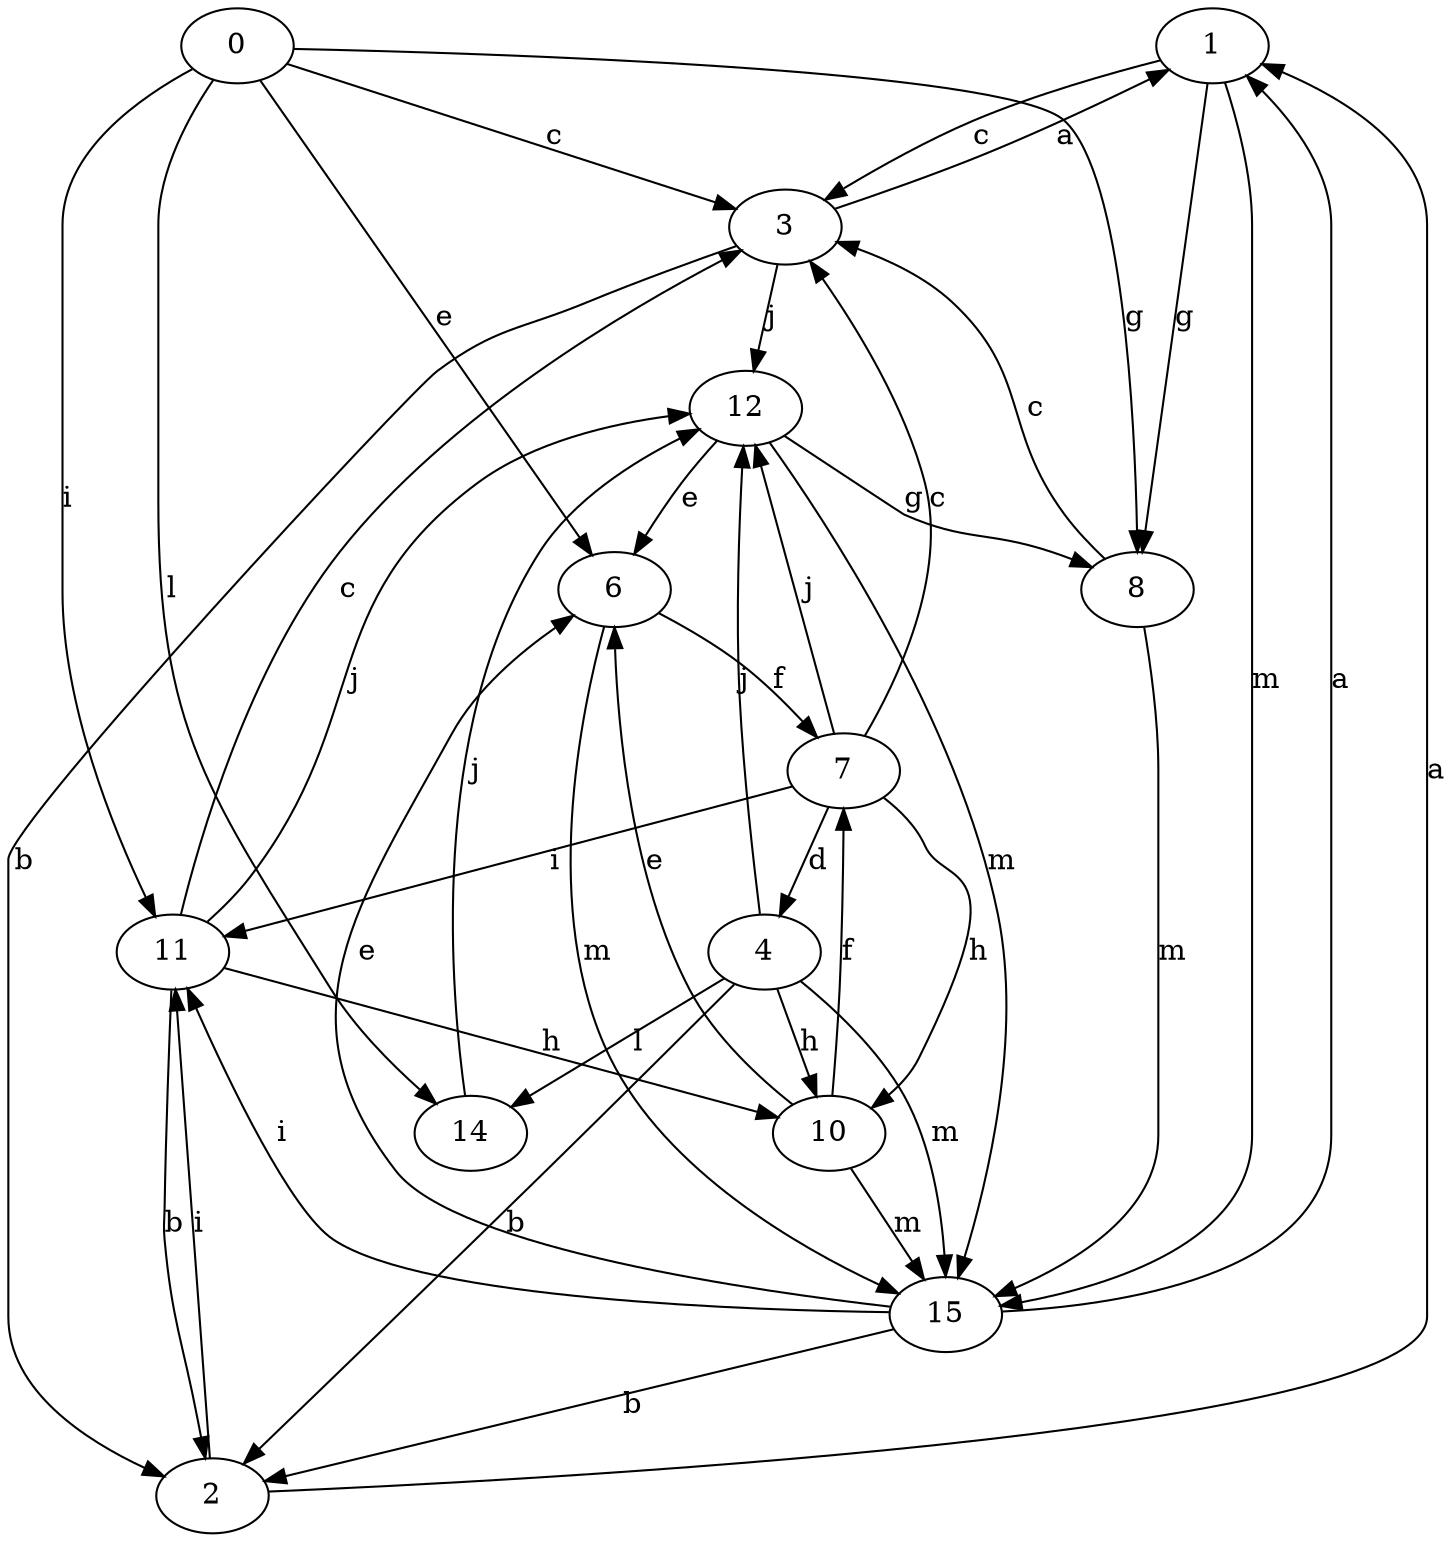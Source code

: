 strict digraph  {
1;
2;
3;
4;
6;
7;
8;
10;
11;
12;
0;
14;
15;
1 -> 3  [label=c];
1 -> 8  [label=g];
1 -> 15  [label=m];
2 -> 1  [label=a];
2 -> 11  [label=i];
3 -> 1  [label=a];
3 -> 2  [label=b];
3 -> 12  [label=j];
4 -> 2  [label=b];
4 -> 10  [label=h];
4 -> 12  [label=j];
4 -> 14  [label=l];
4 -> 15  [label=m];
6 -> 7  [label=f];
6 -> 15  [label=m];
7 -> 3  [label=c];
7 -> 4  [label=d];
7 -> 10  [label=h];
7 -> 11  [label=i];
7 -> 12  [label=j];
8 -> 3  [label=c];
8 -> 15  [label=m];
10 -> 6  [label=e];
10 -> 7  [label=f];
10 -> 15  [label=m];
11 -> 2  [label=b];
11 -> 3  [label=c];
11 -> 10  [label=h];
11 -> 12  [label=j];
12 -> 6  [label=e];
12 -> 8  [label=g];
12 -> 15  [label=m];
0 -> 3  [label=c];
0 -> 6  [label=e];
0 -> 8  [label=g];
0 -> 11  [label=i];
0 -> 14  [label=l];
14 -> 12  [label=j];
15 -> 1  [label=a];
15 -> 2  [label=b];
15 -> 6  [label=e];
15 -> 11  [label=i];
}
